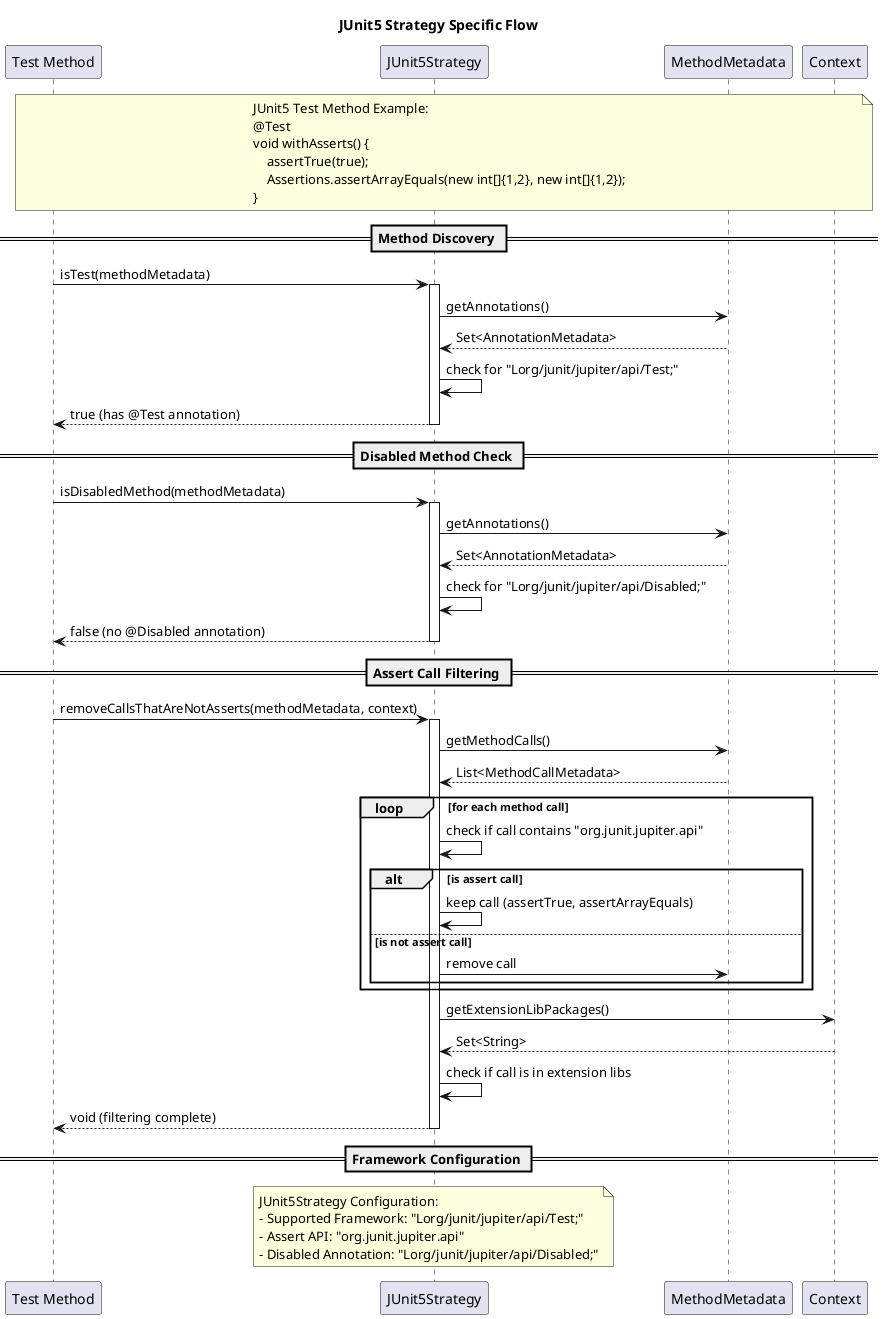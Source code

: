 @startuml JUnit5 Specific Flow

title JUnit5 Strategy Specific Flow

participant "Test Method" as TM
participant "JUnit5Strategy" as J5S
participant "MethodMetadata" as MM
participant "Context" as CTX

note over TM, CTX
JUnit5 Test Method Example:
@Test
void withAsserts() {
    assertTrue(true);
    Assertions.assertArrayEquals(new int[]{1,2}, new int[]{1,2});
}
end note

== Method Discovery ==
TM -> J5S: isTest(methodMetadata)
activate J5S
J5S -> MM: getAnnotations()
MM --> J5S: Set<AnnotationMetadata>
J5S -> J5S: check for "Lorg/junit/jupiter/api/Test;"
J5S --> TM: true (has @Test annotation)
deactivate J5S

== Disabled Method Check ==
TM -> J5S: isDisabledMethod(methodMetadata)
activate J5S
J5S -> MM: getAnnotations()
MM --> J5S: Set<AnnotationMetadata>
J5S -> J5S: check for "Lorg/junit/jupiter/api/Disabled;"
J5S --> TM: false (no @Disabled annotation)
deactivate J5S

== Assert Call Filtering ==
TM -> J5S: removeCallsThatAreNotAsserts(methodMetadata, context)
activate J5S
J5S -> MM: getMethodCalls()
MM --> J5S: List<MethodCallMetadata>

loop for each method call
    J5S -> J5S: check if call contains "org.junit.jupiter.api"
    alt is assert call
        J5S -> J5S: keep call (assertTrue, assertArrayEquals)
    else is not assert call
        J5S -> MM: remove call
    end
end

J5S -> CTX: getExtensionLibPackages()
CTX --> J5S: Set<String>
J5S -> J5S: check if call is in extension libs
J5S --> TM: void (filtering complete)
deactivate J5S

== Framework Configuration ==
note over J5S
JUnit5Strategy Configuration:
- Supported Framework: "Lorg/junit/jupiter/api/Test;"
- Assert API: "org.junit.jupiter.api"
- Disabled Annotation: "Lorg/junit/jupiter/api/Disabled;"
end note

@enduml
